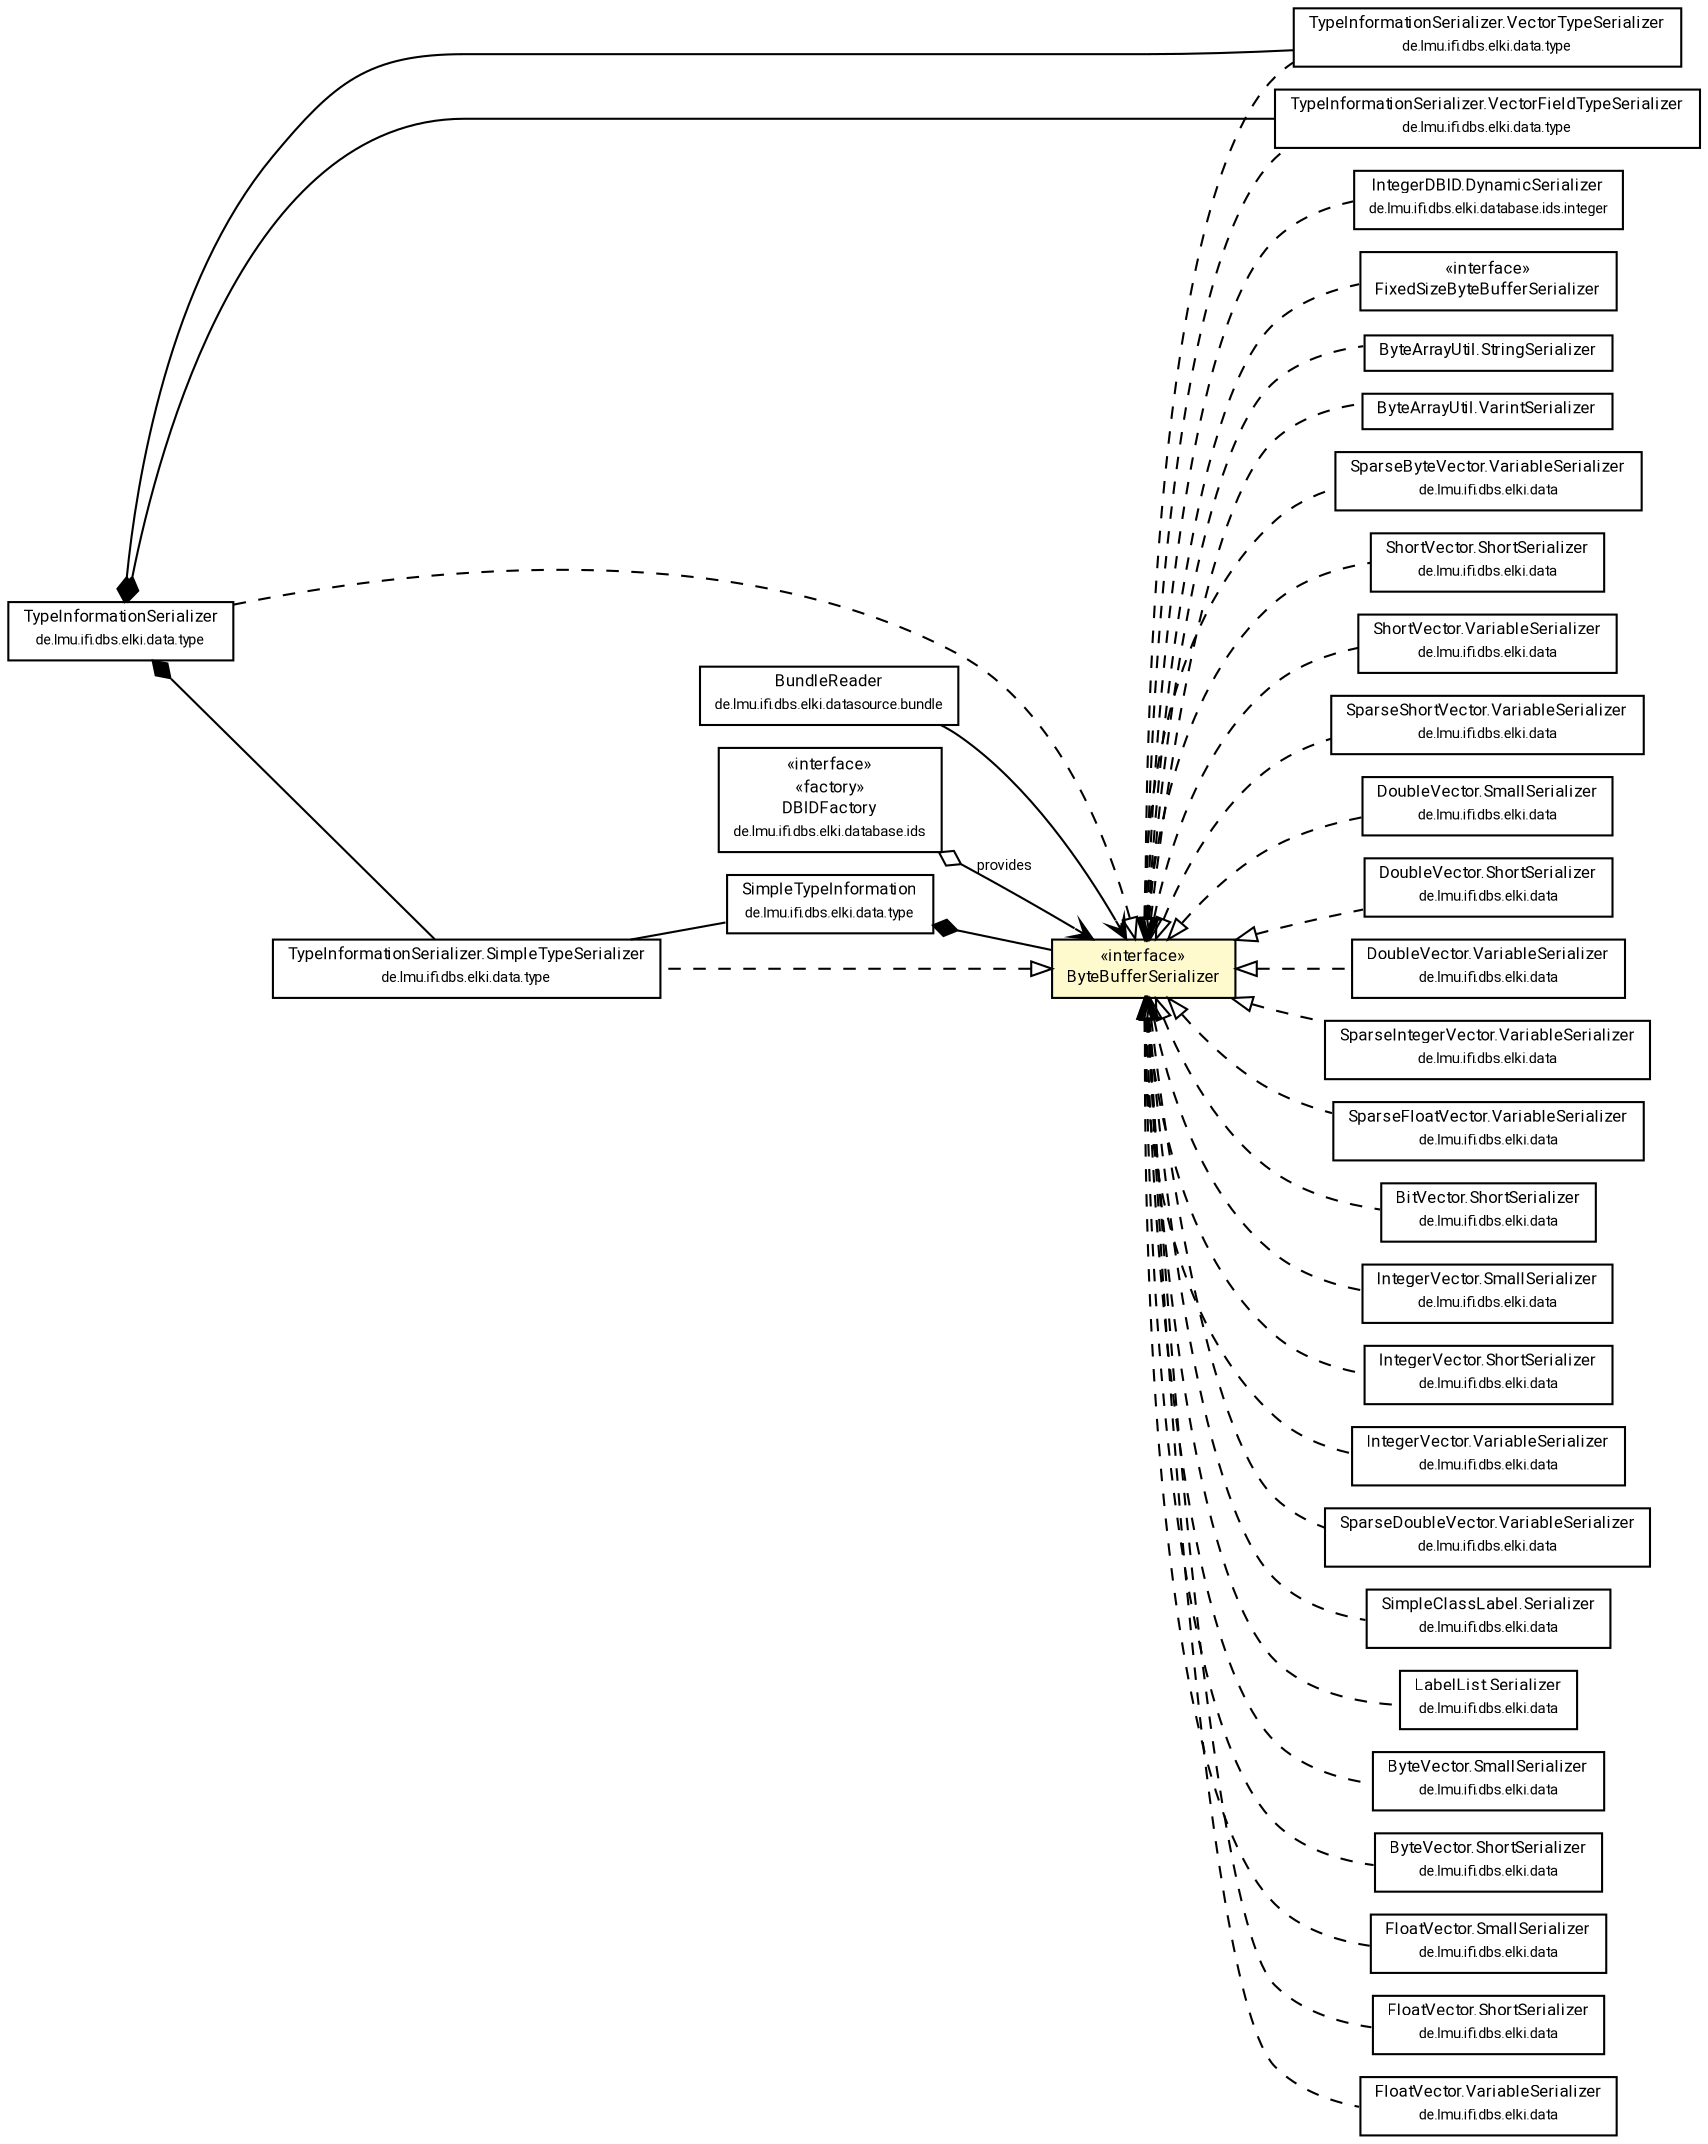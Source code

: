 #!/usr/local/bin/dot
#
# Class diagram 
# Generated by UMLGraph version R5_7_2-60-g0e99a6 (http://www.spinellis.gr/umlgraph/)
#

digraph G {
	graph [fontnames="svg"]
	edge [fontname="Roboto",fontsize=7,labelfontname="Roboto",labelfontsize=7,color="black"];
	node [fontname="Roboto",fontcolor="black",fontsize=8,shape=plaintext,margin=0,width=0,height=0];
	nodesep=0.15;
	ranksep=0.25;
	rankdir=LR;
	// de.lmu.ifi.dbs.elki.data.type.TypeInformationSerializer
	c2049922 [label=<<table title="de.lmu.ifi.dbs.elki.data.type.TypeInformationSerializer" border="0" cellborder="1" cellspacing="0" cellpadding="2" href="../../data/type/TypeInformationSerializer.html" target="_parent">
		<tr><td><table border="0" cellspacing="0" cellpadding="1">
		<tr><td align="center" balign="center"> <font face="Roboto">TypeInformationSerializer</font> </td></tr>
		<tr><td align="center" balign="center"> <font face="Roboto" point-size="7.0">de.lmu.ifi.dbs.elki.data.type</font> </td></tr>
		</table></td></tr>
		</table>>, URL="../../data/type/TypeInformationSerializer.html"];
	// de.lmu.ifi.dbs.elki.data.type.TypeInformationSerializer.SimpleTypeSerializer
	c2049923 [label=<<table title="de.lmu.ifi.dbs.elki.data.type.TypeInformationSerializer.SimpleTypeSerializer" border="0" cellborder="1" cellspacing="0" cellpadding="2" href="../../data/type/TypeInformationSerializer.SimpleTypeSerializer.html" target="_parent">
		<tr><td><table border="0" cellspacing="0" cellpadding="1">
		<tr><td align="center" balign="center"> <font face="Roboto">TypeInformationSerializer.SimpleTypeSerializer</font> </td></tr>
		<tr><td align="center" balign="center"> <font face="Roboto" point-size="7.0">de.lmu.ifi.dbs.elki.data.type</font> </td></tr>
		</table></td></tr>
		</table>>, URL="../../data/type/TypeInformationSerializer.SimpleTypeSerializer.html"];
	// de.lmu.ifi.dbs.elki.data.type.TypeInformationSerializer.VectorTypeSerializer
	c2049924 [label=<<table title="de.lmu.ifi.dbs.elki.data.type.TypeInformationSerializer.VectorTypeSerializer" border="0" cellborder="1" cellspacing="0" cellpadding="2" href="../../data/type/TypeInformationSerializer.VectorTypeSerializer.html" target="_parent">
		<tr><td><table border="0" cellspacing="0" cellpadding="1">
		<tr><td align="center" balign="center"> <font face="Roboto">TypeInformationSerializer.VectorTypeSerializer</font> </td></tr>
		<tr><td align="center" balign="center"> <font face="Roboto" point-size="7.0">de.lmu.ifi.dbs.elki.data.type</font> </td></tr>
		</table></td></tr>
		</table>>, URL="../../data/type/TypeInformationSerializer.VectorTypeSerializer.html"];
	// de.lmu.ifi.dbs.elki.data.type.TypeInformationSerializer.VectorFieldTypeSerializer
	c2049925 [label=<<table title="de.lmu.ifi.dbs.elki.data.type.TypeInformationSerializer.VectorFieldTypeSerializer" border="0" cellborder="1" cellspacing="0" cellpadding="2" href="../../data/type/TypeInformationSerializer.VectorFieldTypeSerializer.html" target="_parent">
		<tr><td><table border="0" cellspacing="0" cellpadding="1">
		<tr><td align="center" balign="center"> <font face="Roboto">TypeInformationSerializer.VectorFieldTypeSerializer</font> </td></tr>
		<tr><td align="center" balign="center"> <font face="Roboto" point-size="7.0">de.lmu.ifi.dbs.elki.data.type</font> </td></tr>
		</table></td></tr>
		</table>>, URL="../../data/type/TypeInformationSerializer.VectorFieldTypeSerializer.html"];
	// de.lmu.ifi.dbs.elki.data.type.SimpleTypeInformation<T>
	c2049926 [label=<<table title="de.lmu.ifi.dbs.elki.data.type.SimpleTypeInformation" border="0" cellborder="1" cellspacing="0" cellpadding="2" href="../../data/type/SimpleTypeInformation.html" target="_parent">
		<tr><td><table border="0" cellspacing="0" cellpadding="1">
		<tr><td align="center" balign="center"> <font face="Roboto">SimpleTypeInformation</font> </td></tr>
		<tr><td align="center" balign="center"> <font face="Roboto" point-size="7.0">de.lmu.ifi.dbs.elki.data.type</font> </td></tr>
		</table></td></tr>
		</table>>, URL="../../data/type/SimpleTypeInformation.html"];
	// de.lmu.ifi.dbs.elki.datasource.bundle.BundleReader
	c2049948 [label=<<table title="de.lmu.ifi.dbs.elki.datasource.bundle.BundleReader" border="0" cellborder="1" cellspacing="0" cellpadding="2" href="../../datasource/bundle/BundleReader.html" target="_parent">
		<tr><td><table border="0" cellspacing="0" cellpadding="1">
		<tr><td align="center" balign="center"> <font face="Roboto">BundleReader</font> </td></tr>
		<tr><td align="center" balign="center"> <font face="Roboto" point-size="7.0">de.lmu.ifi.dbs.elki.datasource.bundle</font> </td></tr>
		</table></td></tr>
		</table>>, URL="../../datasource/bundle/BundleReader.html"];
	// de.lmu.ifi.dbs.elki.data.SparseByteVector.VariableSerializer
	c2049988 [label=<<table title="de.lmu.ifi.dbs.elki.data.SparseByteVector.VariableSerializer" border="0" cellborder="1" cellspacing="0" cellpadding="2" href="../../data/SparseByteVector.VariableSerializer.html" target="_parent">
		<tr><td><table border="0" cellspacing="0" cellpadding="1">
		<tr><td align="center" balign="center"> <font face="Roboto">SparseByteVector.VariableSerializer</font> </td></tr>
		<tr><td align="center" balign="center"> <font face="Roboto" point-size="7.0">de.lmu.ifi.dbs.elki.data</font> </td></tr>
		</table></td></tr>
		</table>>, URL="../../data/SparseByteVector.VariableSerializer.html"];
	// de.lmu.ifi.dbs.elki.data.ShortVector.ShortSerializer
	c2049992 [label=<<table title="de.lmu.ifi.dbs.elki.data.ShortVector.ShortSerializer" border="0" cellborder="1" cellspacing="0" cellpadding="2" href="../../data/ShortVector.ShortSerializer.html" target="_parent">
		<tr><td><table border="0" cellspacing="0" cellpadding="1">
		<tr><td align="center" balign="center"> <font face="Roboto">ShortVector.ShortSerializer</font> </td></tr>
		<tr><td align="center" balign="center"> <font face="Roboto" point-size="7.0">de.lmu.ifi.dbs.elki.data</font> </td></tr>
		</table></td></tr>
		</table>>, URL="../../data/ShortVector.ShortSerializer.html"];
	// de.lmu.ifi.dbs.elki.data.ShortVector.VariableSerializer
	c2049993 [label=<<table title="de.lmu.ifi.dbs.elki.data.ShortVector.VariableSerializer" border="0" cellborder="1" cellspacing="0" cellpadding="2" href="../../data/ShortVector.VariableSerializer.html" target="_parent">
		<tr><td><table border="0" cellspacing="0" cellpadding="1">
		<tr><td align="center" balign="center"> <font face="Roboto">ShortVector.VariableSerializer</font> </td></tr>
		<tr><td align="center" balign="center"> <font face="Roboto" point-size="7.0">de.lmu.ifi.dbs.elki.data</font> </td></tr>
		</table></td></tr>
		</table>>, URL="../../data/ShortVector.VariableSerializer.html"];
	// de.lmu.ifi.dbs.elki.data.SparseShortVector.VariableSerializer
	c2049998 [label=<<table title="de.lmu.ifi.dbs.elki.data.SparseShortVector.VariableSerializer" border="0" cellborder="1" cellspacing="0" cellpadding="2" href="../../data/SparseShortVector.VariableSerializer.html" target="_parent">
		<tr><td><table border="0" cellspacing="0" cellpadding="1">
		<tr><td align="center" balign="center"> <font face="Roboto">SparseShortVector.VariableSerializer</font> </td></tr>
		<tr><td align="center" balign="center"> <font face="Roboto" point-size="7.0">de.lmu.ifi.dbs.elki.data</font> </td></tr>
		</table></td></tr>
		</table>>, URL="../../data/SparseShortVector.VariableSerializer.html"];
	// de.lmu.ifi.dbs.elki.data.DoubleVector.SmallSerializer
	c2050004 [label=<<table title="de.lmu.ifi.dbs.elki.data.DoubleVector.SmallSerializer" border="0" cellborder="1" cellspacing="0" cellpadding="2" href="../../data/DoubleVector.SmallSerializer.html" target="_parent">
		<tr><td><table border="0" cellspacing="0" cellpadding="1">
		<tr><td align="center" balign="center"> <font face="Roboto">DoubleVector.SmallSerializer</font> </td></tr>
		<tr><td align="center" balign="center"> <font face="Roboto" point-size="7.0">de.lmu.ifi.dbs.elki.data</font> </td></tr>
		</table></td></tr>
		</table>>, URL="../../data/DoubleVector.SmallSerializer.html"];
	// de.lmu.ifi.dbs.elki.data.DoubleVector.ShortSerializer
	c2050005 [label=<<table title="de.lmu.ifi.dbs.elki.data.DoubleVector.ShortSerializer" border="0" cellborder="1" cellspacing="0" cellpadding="2" href="../../data/DoubleVector.ShortSerializer.html" target="_parent">
		<tr><td><table border="0" cellspacing="0" cellpadding="1">
		<tr><td align="center" balign="center"> <font face="Roboto">DoubleVector.ShortSerializer</font> </td></tr>
		<tr><td align="center" balign="center"> <font face="Roboto" point-size="7.0">de.lmu.ifi.dbs.elki.data</font> </td></tr>
		</table></td></tr>
		</table>>, URL="../../data/DoubleVector.ShortSerializer.html"];
	// de.lmu.ifi.dbs.elki.data.DoubleVector.VariableSerializer
	c2050006 [label=<<table title="de.lmu.ifi.dbs.elki.data.DoubleVector.VariableSerializer" border="0" cellborder="1" cellspacing="0" cellpadding="2" href="../../data/DoubleVector.VariableSerializer.html" target="_parent">
		<tr><td><table border="0" cellspacing="0" cellpadding="1">
		<tr><td align="center" balign="center"> <font face="Roboto">DoubleVector.VariableSerializer</font> </td></tr>
		<tr><td align="center" balign="center"> <font face="Roboto" point-size="7.0">de.lmu.ifi.dbs.elki.data</font> </td></tr>
		</table></td></tr>
		</table>>, URL="../../data/DoubleVector.VariableSerializer.html"];
	// de.lmu.ifi.dbs.elki.data.SparseIntegerVector.VariableSerializer
	c2050014 [label=<<table title="de.lmu.ifi.dbs.elki.data.SparseIntegerVector.VariableSerializer" border="0" cellborder="1" cellspacing="0" cellpadding="2" href="../../data/SparseIntegerVector.VariableSerializer.html" target="_parent">
		<tr><td><table border="0" cellspacing="0" cellpadding="1">
		<tr><td align="center" balign="center"> <font face="Roboto">SparseIntegerVector.VariableSerializer</font> </td></tr>
		<tr><td align="center" balign="center"> <font face="Roboto" point-size="7.0">de.lmu.ifi.dbs.elki.data</font> </td></tr>
		</table></td></tr>
		</table>>, URL="../../data/SparseIntegerVector.VariableSerializer.html"];
	// de.lmu.ifi.dbs.elki.data.SparseFloatVector.VariableSerializer
	c2050018 [label=<<table title="de.lmu.ifi.dbs.elki.data.SparseFloatVector.VariableSerializer" border="0" cellborder="1" cellspacing="0" cellpadding="2" href="../../data/SparseFloatVector.VariableSerializer.html" target="_parent">
		<tr><td><table border="0" cellspacing="0" cellpadding="1">
		<tr><td align="center" balign="center"> <font face="Roboto">SparseFloatVector.VariableSerializer</font> </td></tr>
		<tr><td align="center" balign="center"> <font face="Roboto" point-size="7.0">de.lmu.ifi.dbs.elki.data</font> </td></tr>
		</table></td></tr>
		</table>>, URL="../../data/SparseFloatVector.VariableSerializer.html"];
	// de.lmu.ifi.dbs.elki.data.BitVector.ShortSerializer
	c2050022 [label=<<table title="de.lmu.ifi.dbs.elki.data.BitVector.ShortSerializer" border="0" cellborder="1" cellspacing="0" cellpadding="2" href="../../data/BitVector.ShortSerializer.html" target="_parent">
		<tr><td><table border="0" cellspacing="0" cellpadding="1">
		<tr><td align="center" balign="center"> <font face="Roboto">BitVector.ShortSerializer</font> </td></tr>
		<tr><td align="center" balign="center"> <font face="Roboto" point-size="7.0">de.lmu.ifi.dbs.elki.data</font> </td></tr>
		</table></td></tr>
		</table>>, URL="../../data/BitVector.ShortSerializer.html"];
	// de.lmu.ifi.dbs.elki.data.IntegerVector.SmallSerializer
	c2050027 [label=<<table title="de.lmu.ifi.dbs.elki.data.IntegerVector.SmallSerializer" border="0" cellborder="1" cellspacing="0" cellpadding="2" href="../../data/IntegerVector.SmallSerializer.html" target="_parent">
		<tr><td><table border="0" cellspacing="0" cellpadding="1">
		<tr><td align="center" balign="center"> <font face="Roboto">IntegerVector.SmallSerializer</font> </td></tr>
		<tr><td align="center" balign="center"> <font face="Roboto" point-size="7.0">de.lmu.ifi.dbs.elki.data</font> </td></tr>
		</table></td></tr>
		</table>>, URL="../../data/IntegerVector.SmallSerializer.html"];
	// de.lmu.ifi.dbs.elki.data.IntegerVector.ShortSerializer
	c2050028 [label=<<table title="de.lmu.ifi.dbs.elki.data.IntegerVector.ShortSerializer" border="0" cellborder="1" cellspacing="0" cellpadding="2" href="../../data/IntegerVector.ShortSerializer.html" target="_parent">
		<tr><td><table border="0" cellspacing="0" cellpadding="1">
		<tr><td align="center" balign="center"> <font face="Roboto">IntegerVector.ShortSerializer</font> </td></tr>
		<tr><td align="center" balign="center"> <font face="Roboto" point-size="7.0">de.lmu.ifi.dbs.elki.data</font> </td></tr>
		</table></td></tr>
		</table>>, URL="../../data/IntegerVector.ShortSerializer.html"];
	// de.lmu.ifi.dbs.elki.data.IntegerVector.VariableSerializer
	c2050029 [label=<<table title="de.lmu.ifi.dbs.elki.data.IntegerVector.VariableSerializer" border="0" cellborder="1" cellspacing="0" cellpadding="2" href="../../data/IntegerVector.VariableSerializer.html" target="_parent">
		<tr><td><table border="0" cellspacing="0" cellpadding="1">
		<tr><td align="center" balign="center"> <font face="Roboto">IntegerVector.VariableSerializer</font> </td></tr>
		<tr><td align="center" balign="center"> <font face="Roboto" point-size="7.0">de.lmu.ifi.dbs.elki.data</font> </td></tr>
		</table></td></tr>
		</table>>, URL="../../data/IntegerVector.VariableSerializer.html"];
	// de.lmu.ifi.dbs.elki.data.SparseDoubleVector.VariableSerializer
	c2050033 [label=<<table title="de.lmu.ifi.dbs.elki.data.SparseDoubleVector.VariableSerializer" border="0" cellborder="1" cellspacing="0" cellpadding="2" href="../../data/SparseDoubleVector.VariableSerializer.html" target="_parent">
		<tr><td><table border="0" cellspacing="0" cellpadding="1">
		<tr><td align="center" balign="center"> <font face="Roboto">SparseDoubleVector.VariableSerializer</font> </td></tr>
		<tr><td align="center" balign="center"> <font face="Roboto" point-size="7.0">de.lmu.ifi.dbs.elki.data</font> </td></tr>
		</table></td></tr>
		</table>>, URL="../../data/SparseDoubleVector.VariableSerializer.html"];
	// de.lmu.ifi.dbs.elki.data.SimpleClassLabel.Serializer
	c2050035 [label=<<table title="de.lmu.ifi.dbs.elki.data.SimpleClassLabel.Serializer" border="0" cellborder="1" cellspacing="0" cellpadding="2" href="../../data/SimpleClassLabel.Serializer.html" target="_parent">
		<tr><td><table border="0" cellspacing="0" cellpadding="1">
		<tr><td align="center" balign="center"> <font face="Roboto">SimpleClassLabel.Serializer</font> </td></tr>
		<tr><td align="center" balign="center"> <font face="Roboto" point-size="7.0">de.lmu.ifi.dbs.elki.data</font> </td></tr>
		</table></td></tr>
		</table>>, URL="../../data/SimpleClassLabel.Serializer.html"];
	// de.lmu.ifi.dbs.elki.data.LabelList.Serializer
	c2050038 [label=<<table title="de.lmu.ifi.dbs.elki.data.LabelList.Serializer" border="0" cellborder="1" cellspacing="0" cellpadding="2" href="../../data/LabelList.Serializer.html" target="_parent">
		<tr><td><table border="0" cellspacing="0" cellpadding="1">
		<tr><td align="center" balign="center"> <font face="Roboto">LabelList.Serializer</font> </td></tr>
		<tr><td align="center" balign="center"> <font face="Roboto" point-size="7.0">de.lmu.ifi.dbs.elki.data</font> </td></tr>
		</table></td></tr>
		</table>>, URL="../../data/LabelList.Serializer.html"];
	// de.lmu.ifi.dbs.elki.data.ByteVector.SmallSerializer
	c2050042 [label=<<table title="de.lmu.ifi.dbs.elki.data.ByteVector.SmallSerializer" border="0" cellborder="1" cellspacing="0" cellpadding="2" href="../../data/ByteVector.SmallSerializer.html" target="_parent">
		<tr><td><table border="0" cellspacing="0" cellpadding="1">
		<tr><td align="center" balign="center"> <font face="Roboto">ByteVector.SmallSerializer</font> </td></tr>
		<tr><td align="center" balign="center"> <font face="Roboto" point-size="7.0">de.lmu.ifi.dbs.elki.data</font> </td></tr>
		</table></td></tr>
		</table>>, URL="../../data/ByteVector.SmallSerializer.html"];
	// de.lmu.ifi.dbs.elki.data.ByteVector.ShortSerializer
	c2050043 [label=<<table title="de.lmu.ifi.dbs.elki.data.ByteVector.ShortSerializer" border="0" cellborder="1" cellspacing="0" cellpadding="2" href="../../data/ByteVector.ShortSerializer.html" target="_parent">
		<tr><td><table border="0" cellspacing="0" cellpadding="1">
		<tr><td align="center" balign="center"> <font face="Roboto">ByteVector.ShortSerializer</font> </td></tr>
		<tr><td align="center" balign="center"> <font face="Roboto" point-size="7.0">de.lmu.ifi.dbs.elki.data</font> </td></tr>
		</table></td></tr>
		</table>>, URL="../../data/ByteVector.ShortSerializer.html"];
	// de.lmu.ifi.dbs.elki.data.FloatVector.SmallSerializer
	c2050047 [label=<<table title="de.lmu.ifi.dbs.elki.data.FloatVector.SmallSerializer" border="0" cellborder="1" cellspacing="0" cellpadding="2" href="../../data/FloatVector.SmallSerializer.html" target="_parent">
		<tr><td><table border="0" cellspacing="0" cellpadding="1">
		<tr><td align="center" balign="center"> <font face="Roboto">FloatVector.SmallSerializer</font> </td></tr>
		<tr><td align="center" balign="center"> <font face="Roboto" point-size="7.0">de.lmu.ifi.dbs.elki.data</font> </td></tr>
		</table></td></tr>
		</table>>, URL="../../data/FloatVector.SmallSerializer.html"];
	// de.lmu.ifi.dbs.elki.data.FloatVector.ShortSerializer
	c2050048 [label=<<table title="de.lmu.ifi.dbs.elki.data.FloatVector.ShortSerializer" border="0" cellborder="1" cellspacing="0" cellpadding="2" href="../../data/FloatVector.ShortSerializer.html" target="_parent">
		<tr><td><table border="0" cellspacing="0" cellpadding="1">
		<tr><td align="center" balign="center"> <font face="Roboto">FloatVector.ShortSerializer</font> </td></tr>
		<tr><td align="center" balign="center"> <font face="Roboto" point-size="7.0">de.lmu.ifi.dbs.elki.data</font> </td></tr>
		</table></td></tr>
		</table>>, URL="../../data/FloatVector.ShortSerializer.html"];
	// de.lmu.ifi.dbs.elki.data.FloatVector.VariableSerializer
	c2050049 [label=<<table title="de.lmu.ifi.dbs.elki.data.FloatVector.VariableSerializer" border="0" cellborder="1" cellspacing="0" cellpadding="2" href="../../data/FloatVector.VariableSerializer.html" target="_parent">
		<tr><td><table border="0" cellspacing="0" cellpadding="1">
		<tr><td align="center" balign="center"> <font face="Roboto">FloatVector.VariableSerializer</font> </td></tr>
		<tr><td align="center" balign="center"> <font face="Roboto" point-size="7.0">de.lmu.ifi.dbs.elki.data</font> </td></tr>
		</table></td></tr>
		</table>>, URL="../../data/FloatVector.VariableSerializer.html"];
	// de.lmu.ifi.dbs.elki.database.ids.DBIDFactory
	c2050054 [label=<<table title="de.lmu.ifi.dbs.elki.database.ids.DBIDFactory" border="0" cellborder="1" cellspacing="0" cellpadding="2" href="../../database/ids/DBIDFactory.html" target="_parent">
		<tr><td><table border="0" cellspacing="0" cellpadding="1">
		<tr><td align="center" balign="center"> &#171;interface&#187; </td></tr>
		<tr><td align="center" balign="center"> &#171;factory&#187; </td></tr>
		<tr><td align="center" balign="center"> <font face="Roboto">DBIDFactory</font> </td></tr>
		<tr><td align="center" balign="center"> <font face="Roboto" point-size="7.0">de.lmu.ifi.dbs.elki.database.ids</font> </td></tr>
		</table></td></tr>
		</table>>, URL="../../database/ids/DBIDFactory.html"];
	// de.lmu.ifi.dbs.elki.database.ids.integer.IntegerDBID.DynamicSerializer
	c2050142 [label=<<table title="de.lmu.ifi.dbs.elki.database.ids.integer.IntegerDBID.DynamicSerializer" border="0" cellborder="1" cellspacing="0" cellpadding="2" href="../../database/ids/integer/IntegerDBID.DynamicSerializer.html" target="_parent">
		<tr><td><table border="0" cellspacing="0" cellpadding="1">
		<tr><td align="center" balign="center"> <font face="Roboto">IntegerDBID.DynamicSerializer</font> </td></tr>
		<tr><td align="center" balign="center"> <font face="Roboto" point-size="7.0">de.lmu.ifi.dbs.elki.database.ids.integer</font> </td></tr>
		</table></td></tr>
		</table>>, URL="../../database/ids/integer/IntegerDBID.DynamicSerializer.html"];
	// de.lmu.ifi.dbs.elki.utilities.io.FixedSizeByteBufferSerializer<T>
	c2050700 [label=<<table title="de.lmu.ifi.dbs.elki.utilities.io.FixedSizeByteBufferSerializer" border="0" cellborder="1" cellspacing="0" cellpadding="2" href="FixedSizeByteBufferSerializer.html" target="_parent">
		<tr><td><table border="0" cellspacing="0" cellpadding="1">
		<tr><td align="center" balign="center"> &#171;interface&#187; </td></tr>
		<tr><td align="center" balign="center"> <font face="Roboto">FixedSizeByteBufferSerializer</font> </td></tr>
		</table></td></tr>
		</table>>, URL="FixedSizeByteBufferSerializer.html"];
	// de.lmu.ifi.dbs.elki.utilities.io.ByteBufferSerializer<T>
	c2050703 [label=<<table title="de.lmu.ifi.dbs.elki.utilities.io.ByteBufferSerializer" border="0" cellborder="1" cellspacing="0" cellpadding="2" bgcolor="lemonChiffon" href="ByteBufferSerializer.html" target="_parent">
		<tr><td><table border="0" cellspacing="0" cellpadding="1">
		<tr><td align="center" balign="center"> &#171;interface&#187; </td></tr>
		<tr><td align="center" balign="center"> <font face="Roboto">ByteBufferSerializer</font> </td></tr>
		</table></td></tr>
		</table>>, URL="ByteBufferSerializer.html"];
	// de.lmu.ifi.dbs.elki.utilities.io.ByteArrayUtil.StringSerializer
	c2050712 [label=<<table title="de.lmu.ifi.dbs.elki.utilities.io.ByteArrayUtil.StringSerializer" border="0" cellborder="1" cellspacing="0" cellpadding="2" href="ByteArrayUtil.StringSerializer.html" target="_parent">
		<tr><td><table border="0" cellspacing="0" cellpadding="1">
		<tr><td align="center" balign="center"> <font face="Roboto">ByteArrayUtil.StringSerializer</font> </td></tr>
		</table></td></tr>
		</table>>, URL="ByteArrayUtil.StringSerializer.html"];
	// de.lmu.ifi.dbs.elki.utilities.io.ByteArrayUtil.VarintSerializer
	c2050713 [label=<<table title="de.lmu.ifi.dbs.elki.utilities.io.ByteArrayUtil.VarintSerializer" border="0" cellborder="1" cellspacing="0" cellpadding="2" href="ByteArrayUtil.VarintSerializer.html" target="_parent">
		<tr><td><table border="0" cellspacing="0" cellpadding="1">
		<tr><td align="center" balign="center"> <font face="Roboto">ByteArrayUtil.VarintSerializer</font> </td></tr>
		</table></td></tr>
		</table>>, URL="ByteArrayUtil.VarintSerializer.html"];
	// de.lmu.ifi.dbs.elki.data.type.TypeInformationSerializer implements de.lmu.ifi.dbs.elki.utilities.io.ByteBufferSerializer<T>
	c2050703 -> c2049922 [arrowtail=empty,style=dashed,dir=back,weight=9];
	// de.lmu.ifi.dbs.elki.data.type.TypeInformationSerializer composed de.lmu.ifi.dbs.elki.data.type.TypeInformationSerializer.SimpleTypeSerializer
	c2049922 -> c2049923 [arrowhead=none,arrowtail=diamond,dir=back,weight=6];
	// de.lmu.ifi.dbs.elki.data.type.TypeInformationSerializer composed de.lmu.ifi.dbs.elki.data.type.TypeInformationSerializer.VectorTypeSerializer
	c2049922 -> c2049924 [arrowhead=none,arrowtail=diamond,dir=back,weight=6];
	// de.lmu.ifi.dbs.elki.data.type.TypeInformationSerializer composed de.lmu.ifi.dbs.elki.data.type.TypeInformationSerializer.VectorFieldTypeSerializer
	c2049922 -> c2049925 [arrowhead=none,arrowtail=diamond,dir=back,weight=6];
	// de.lmu.ifi.dbs.elki.data.type.TypeInformationSerializer.SimpleTypeSerializer implements de.lmu.ifi.dbs.elki.utilities.io.ByteBufferSerializer<T>
	c2050703 -> c2049923 [arrowtail=empty,style=dashed,dir=back,weight=9];
	// de.lmu.ifi.dbs.elki.data.type.TypeInformationSerializer.SimpleTypeSerializer assoc de.lmu.ifi.dbs.elki.data.type.SimpleTypeInformation<T>
	c2049923 -> c2049926 [arrowhead=none,weight=2];
	// de.lmu.ifi.dbs.elki.data.type.TypeInformationSerializer.VectorTypeSerializer implements de.lmu.ifi.dbs.elki.utilities.io.ByteBufferSerializer<T>
	c2050703 -> c2049924 [arrowtail=empty,style=dashed,dir=back,weight=9];
	// de.lmu.ifi.dbs.elki.data.type.TypeInformationSerializer.VectorFieldTypeSerializer implements de.lmu.ifi.dbs.elki.utilities.io.ByteBufferSerializer<T>
	c2050703 -> c2049925 [arrowtail=empty,style=dashed,dir=back,weight=9];
	// de.lmu.ifi.dbs.elki.data.type.SimpleTypeInformation<T> composed de.lmu.ifi.dbs.elki.utilities.io.ByteBufferSerializer<T>
	c2049926 -> c2050703 [arrowhead=none,arrowtail=diamond,dir=back,weight=6];
	// de.lmu.ifi.dbs.elki.data.SparseByteVector.VariableSerializer implements de.lmu.ifi.dbs.elki.utilities.io.ByteBufferSerializer<T>
	c2050703 -> c2049988 [arrowtail=empty,style=dashed,dir=back,weight=9];
	// de.lmu.ifi.dbs.elki.data.ShortVector.ShortSerializer implements de.lmu.ifi.dbs.elki.utilities.io.ByteBufferSerializer<T>
	c2050703 -> c2049992 [arrowtail=empty,style=dashed,dir=back,weight=9];
	// de.lmu.ifi.dbs.elki.data.ShortVector.VariableSerializer implements de.lmu.ifi.dbs.elki.utilities.io.ByteBufferSerializer<T>
	c2050703 -> c2049993 [arrowtail=empty,style=dashed,dir=back,weight=9];
	// de.lmu.ifi.dbs.elki.data.SparseShortVector.VariableSerializer implements de.lmu.ifi.dbs.elki.utilities.io.ByteBufferSerializer<T>
	c2050703 -> c2049998 [arrowtail=empty,style=dashed,dir=back,weight=9];
	// de.lmu.ifi.dbs.elki.data.DoubleVector.SmallSerializer implements de.lmu.ifi.dbs.elki.utilities.io.ByteBufferSerializer<T>
	c2050703 -> c2050004 [arrowtail=empty,style=dashed,dir=back,weight=9];
	// de.lmu.ifi.dbs.elki.data.DoubleVector.ShortSerializer implements de.lmu.ifi.dbs.elki.utilities.io.ByteBufferSerializer<T>
	c2050703 -> c2050005 [arrowtail=empty,style=dashed,dir=back,weight=9];
	// de.lmu.ifi.dbs.elki.data.DoubleVector.VariableSerializer implements de.lmu.ifi.dbs.elki.utilities.io.ByteBufferSerializer<T>
	c2050703 -> c2050006 [arrowtail=empty,style=dashed,dir=back,weight=9];
	// de.lmu.ifi.dbs.elki.data.SparseIntegerVector.VariableSerializer implements de.lmu.ifi.dbs.elki.utilities.io.ByteBufferSerializer<T>
	c2050703 -> c2050014 [arrowtail=empty,style=dashed,dir=back,weight=9];
	// de.lmu.ifi.dbs.elki.data.SparseFloatVector.VariableSerializer implements de.lmu.ifi.dbs.elki.utilities.io.ByteBufferSerializer<T>
	c2050703 -> c2050018 [arrowtail=empty,style=dashed,dir=back,weight=9];
	// de.lmu.ifi.dbs.elki.data.BitVector.ShortSerializer implements de.lmu.ifi.dbs.elki.utilities.io.ByteBufferSerializer<T>
	c2050703 -> c2050022 [arrowtail=empty,style=dashed,dir=back,weight=9];
	// de.lmu.ifi.dbs.elki.data.IntegerVector.SmallSerializer implements de.lmu.ifi.dbs.elki.utilities.io.ByteBufferSerializer<T>
	c2050703 -> c2050027 [arrowtail=empty,style=dashed,dir=back,weight=9];
	// de.lmu.ifi.dbs.elki.data.IntegerVector.ShortSerializer implements de.lmu.ifi.dbs.elki.utilities.io.ByteBufferSerializer<T>
	c2050703 -> c2050028 [arrowtail=empty,style=dashed,dir=back,weight=9];
	// de.lmu.ifi.dbs.elki.data.IntegerVector.VariableSerializer implements de.lmu.ifi.dbs.elki.utilities.io.ByteBufferSerializer<T>
	c2050703 -> c2050029 [arrowtail=empty,style=dashed,dir=back,weight=9];
	// de.lmu.ifi.dbs.elki.data.SparseDoubleVector.VariableSerializer implements de.lmu.ifi.dbs.elki.utilities.io.ByteBufferSerializer<T>
	c2050703 -> c2050033 [arrowtail=empty,style=dashed,dir=back,weight=9];
	// de.lmu.ifi.dbs.elki.data.SimpleClassLabel.Serializer implements de.lmu.ifi.dbs.elki.utilities.io.ByteBufferSerializer<T>
	c2050703 -> c2050035 [arrowtail=empty,style=dashed,dir=back,weight=9];
	// de.lmu.ifi.dbs.elki.data.LabelList.Serializer implements de.lmu.ifi.dbs.elki.utilities.io.ByteBufferSerializer<T>
	c2050703 -> c2050038 [arrowtail=empty,style=dashed,dir=back,weight=9];
	// de.lmu.ifi.dbs.elki.data.ByteVector.SmallSerializer implements de.lmu.ifi.dbs.elki.utilities.io.ByteBufferSerializer<T>
	c2050703 -> c2050042 [arrowtail=empty,style=dashed,dir=back,weight=9];
	// de.lmu.ifi.dbs.elki.data.ByteVector.ShortSerializer implements de.lmu.ifi.dbs.elki.utilities.io.ByteBufferSerializer<T>
	c2050703 -> c2050043 [arrowtail=empty,style=dashed,dir=back,weight=9];
	// de.lmu.ifi.dbs.elki.data.FloatVector.SmallSerializer implements de.lmu.ifi.dbs.elki.utilities.io.ByteBufferSerializer<T>
	c2050703 -> c2050047 [arrowtail=empty,style=dashed,dir=back,weight=9];
	// de.lmu.ifi.dbs.elki.data.FloatVector.ShortSerializer implements de.lmu.ifi.dbs.elki.utilities.io.ByteBufferSerializer<T>
	c2050703 -> c2050048 [arrowtail=empty,style=dashed,dir=back,weight=9];
	// de.lmu.ifi.dbs.elki.data.FloatVector.VariableSerializer implements de.lmu.ifi.dbs.elki.utilities.io.ByteBufferSerializer<T>
	c2050703 -> c2050049 [arrowtail=empty,style=dashed,dir=back,weight=9];
	// de.lmu.ifi.dbs.elki.database.ids.DBIDFactory navhas de.lmu.ifi.dbs.elki.utilities.io.ByteBufferSerializer<T>
	c2050054 -> c2050703 [arrowhead=open,arrowtail=ediamond,dir=both,weight=3,label="provides"];
	// de.lmu.ifi.dbs.elki.database.ids.integer.IntegerDBID.DynamicSerializer implements de.lmu.ifi.dbs.elki.utilities.io.ByteBufferSerializer<T>
	c2050703 -> c2050142 [arrowtail=empty,style=dashed,dir=back,weight=9];
	// de.lmu.ifi.dbs.elki.utilities.io.FixedSizeByteBufferSerializer<T> implements de.lmu.ifi.dbs.elki.utilities.io.ByteBufferSerializer<T>
	c2050703 -> c2050700 [arrowtail=empty,style=dashed,dir=back,weight=9];
	// de.lmu.ifi.dbs.elki.utilities.io.ByteArrayUtil.StringSerializer implements de.lmu.ifi.dbs.elki.utilities.io.ByteBufferSerializer<T>
	c2050703 -> c2050712 [arrowtail=empty,style=dashed,dir=back,weight=9];
	// de.lmu.ifi.dbs.elki.utilities.io.ByteArrayUtil.VarintSerializer implements de.lmu.ifi.dbs.elki.utilities.io.ByteBufferSerializer<T>
	c2050703 -> c2050713 [arrowtail=empty,style=dashed,dir=back,weight=9];
	// de.lmu.ifi.dbs.elki.datasource.bundle.BundleReader navassoc de.lmu.ifi.dbs.elki.utilities.io.ByteBufferSerializer<T>
	c2049948 -> c2050703 [arrowhead=open,weight=1,headlabel="*"];
}

